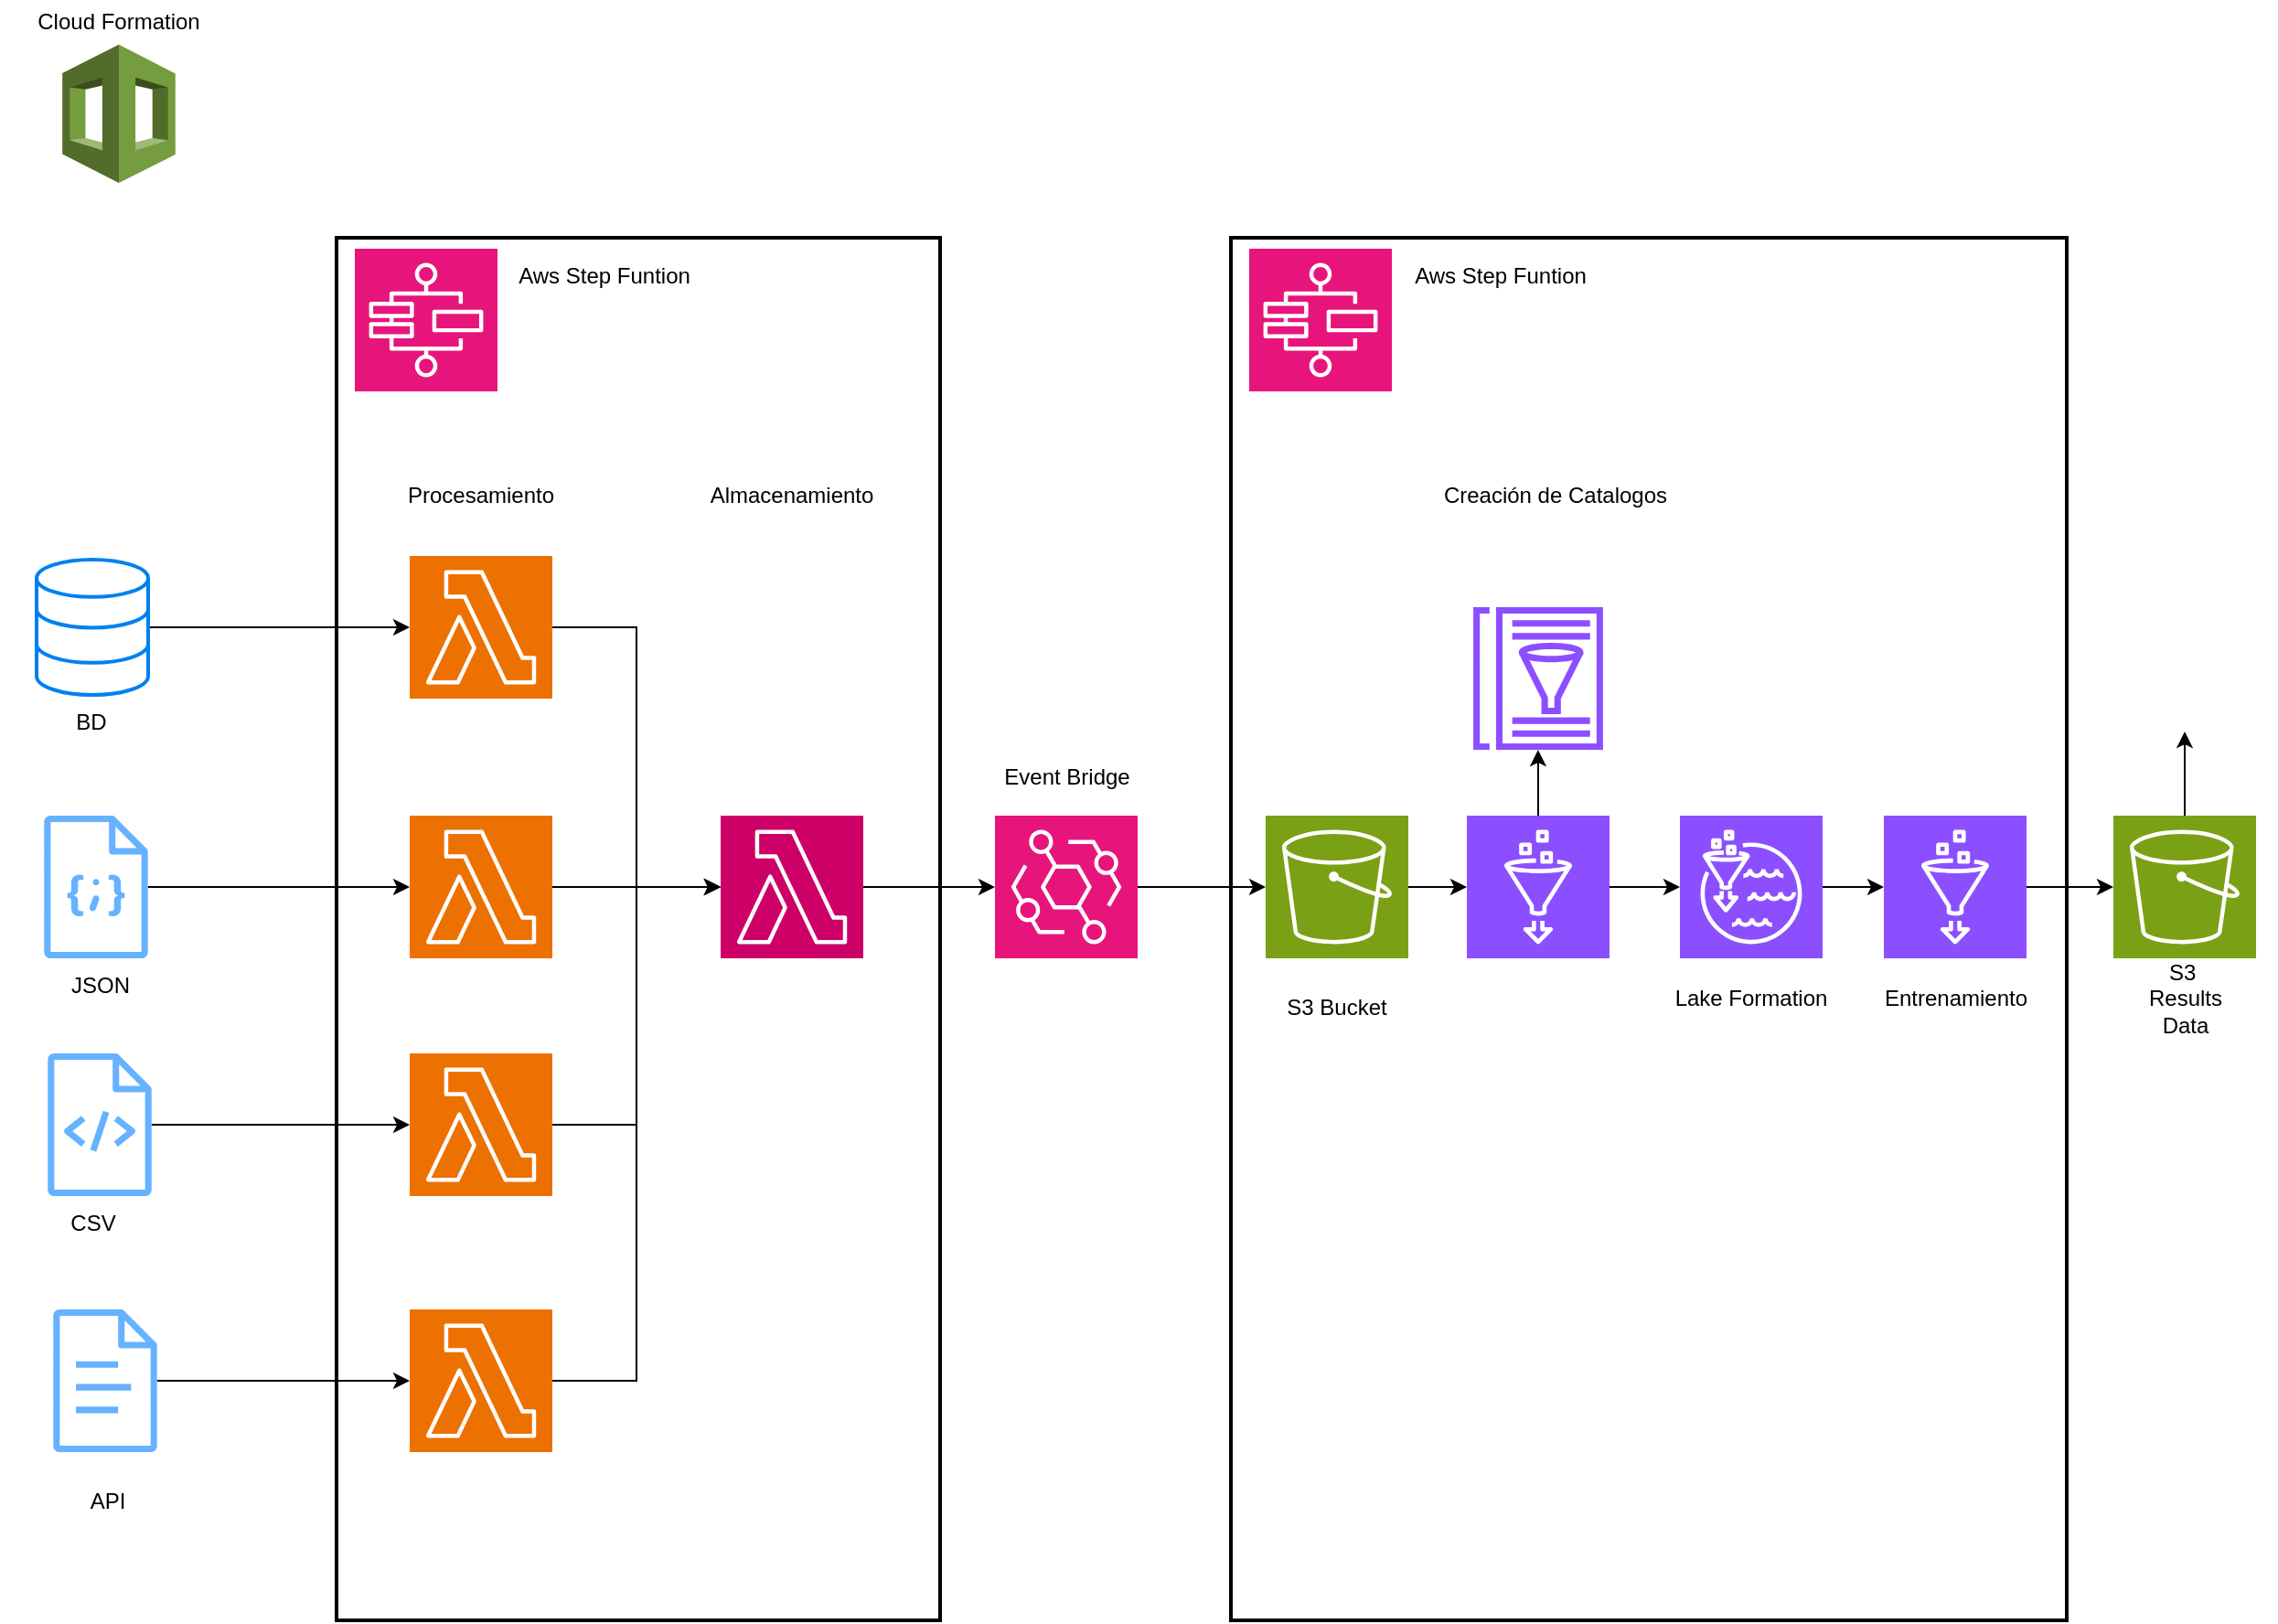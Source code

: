 <mxfile version="26.2.14">
  <diagram name="Página-1" id="gfYEeVXDrZuQ-25ZXmSc">
    <mxGraphModel dx="1854" dy="933" grid="1" gridSize="10" guides="1" tooltips="1" connect="1" arrows="1" fold="1" page="1" pageScale="1" pageWidth="300" pageHeight="1000" math="0" shadow="0">
      <root>
        <mxCell id="0" />
        <mxCell id="1" parent="0" />
        <mxCell id="uiOcUS1UXc89rVokBoGU-22" style="edgeStyle=orthogonalEdgeStyle;rounded=0;orthogonalLoop=1;jettySize=auto;html=1;" parent="1" source="uiOcUS1UXc89rVokBoGU-13" target="uiOcUS1UXc89rVokBoGU-18" edge="1">
          <mxGeometry relative="1" as="geometry" />
        </mxCell>
        <mxCell id="uiOcUS1UXc89rVokBoGU-19" style="edgeStyle=orthogonalEdgeStyle;rounded=0;orthogonalLoop=1;jettySize=auto;html=1;entryX=0;entryY=0.5;entryDx=0;entryDy=0;entryPerimeter=0;" parent="1" source="uiOcUS1UXc89rVokBoGU-15" target="uiOcUS1UXc89rVokBoGU-8" edge="1">
          <mxGeometry relative="1" as="geometry" />
        </mxCell>
        <mxCell id="uiOcUS1UXc89rVokBoGU-20" style="edgeStyle=orthogonalEdgeStyle;rounded=0;orthogonalLoop=1;jettySize=auto;html=1;entryX=0;entryY=0.5;entryDx=0;entryDy=0;entryPerimeter=0;" parent="1" source="uiOcUS1UXc89rVokBoGU-3" target="uiOcUS1UXc89rVokBoGU-9" edge="1">
          <mxGeometry relative="1" as="geometry" />
        </mxCell>
        <mxCell id="uiOcUS1UXc89rVokBoGU-21" style="edgeStyle=orthogonalEdgeStyle;rounded=0;orthogonalLoop=1;jettySize=auto;html=1;entryX=0;entryY=0.5;entryDx=0;entryDy=0;entryPerimeter=0;" parent="1" source="uiOcUS1UXc89rVokBoGU-2" target="uiOcUS1UXc89rVokBoGU-17" edge="1">
          <mxGeometry relative="1" as="geometry" />
        </mxCell>
        <mxCell id="uiOcUS1UXc89rVokBoGU-43" style="edgeStyle=orthogonalEdgeStyle;rounded=0;orthogonalLoop=1;jettySize=auto;html=1;" parent="1" source="uiOcUS1UXc89rVokBoGU-66" target="uiOcUS1UXc89rVokBoGU-6" edge="1">
          <mxGeometry relative="1" as="geometry" />
        </mxCell>
        <mxCell id="uiOcUS1UXc89rVokBoGU-54" value="&lt;span id=&quot;docs-internal-guid-f54655bc-7fff-d866-c26d-fa4de6e5eb7c&quot;&gt;&lt;span style=&quot;font-family: Arial, sans-serif; background-color: transparent; font-variant-numeric: normal; font-variant-east-asian: normal; font-variant-alternates: normal; font-variant-position: normal; font-variant-emoji: normal; vertical-align: baseline; white-space-collapse: preserve;&quot;&gt;&lt;font&gt;Entrenamiento&lt;/font&gt;&lt;/span&gt;&lt;/span&gt;" style="text;html=1;align=center;verticalAlign=middle;whiteSpace=wrap;rounded=0;" parent="1" vertex="1">
          <mxGeometry x="808.5" y="581" width="161" height="30" as="geometry" />
        </mxCell>
        <mxCell id="uiOcUS1UXc89rVokBoGU-63" style="edgeStyle=orthogonalEdgeStyle;rounded=0;orthogonalLoop=1;jettySize=auto;html=1;entryX=0;entryY=0.5;entryDx=0;entryDy=0;entryPerimeter=0;" parent="1" source="uiOcUS1UXc89rVokBoGU-52" target="uiOcUS1UXc89rVokBoGU-62" edge="1">
          <mxGeometry relative="1" as="geometry" />
        </mxCell>
        <mxCell id="uiOcUS1UXc89rVokBoGU-71" value="" style="edgeStyle=orthogonalEdgeStyle;rounded=0;orthogonalLoop=1;jettySize=auto;html=1;" parent="1" source="uiOcUS1UXc89rVokBoGU-28" target="uiOcUS1UXc89rVokBoGU-66" edge="1">
          <mxGeometry relative="1" as="geometry">
            <mxPoint x="242" y="510" as="sourcePoint" />
            <mxPoint x="242" y="680" as="targetPoint" />
          </mxGeometry>
        </mxCell>
        <mxCell id="uiOcUS1UXc89rVokBoGU-66" value="" style="sketch=0;points=[[0,0,0],[0.25,0,0],[0.5,0,0],[0.75,0,0],[1,0,0],[0,1,0],[0.25,1,0],[0.5,1,0],[0.75,1,0],[1,1,0],[0,0.25,0],[0,0.5,0],[0,0.75,0],[1,0.25,0],[1,0.5,0],[1,0.75,0]];outlineConnect=0;fontColor=#232F3E;fillColor=#E7157B;strokeColor=#ffffff;dashed=0;verticalLabelPosition=bottom;verticalAlign=top;align=center;html=1;fontSize=12;fontStyle=0;aspect=fixed;shape=mxgraph.aws4.resourceIcon;resIcon=mxgraph.aws4.eventbridge;" parent="1" vertex="1">
          <mxGeometry x="364" y="496" width="78" height="78" as="geometry" />
        </mxCell>
        <mxCell id="uiOcUS1UXc89rVokBoGU-74" value="&lt;font face=&quot;Arial, sans-serif&quot;&gt;&lt;span style=&quot;white-space-collapse: preserve;&quot;&gt;Event Bridge&lt;/span&gt;&lt;/font&gt;" style="text;html=1;align=center;verticalAlign=middle;whiteSpace=wrap;rounded=0;" parent="1" vertex="1">
          <mxGeometry x="322.5" y="460" width="161" height="30" as="geometry" />
        </mxCell>
        <mxCell id="-XqWnuMyjsbEsFp_BdXn-17" value="" style="group" vertex="1" connectable="0" parent="1">
          <mxGeometry x="-180" y="50" width="130" height="100" as="geometry" />
        </mxCell>
        <mxCell id="-XqWnuMyjsbEsFp_BdXn-14" value="" style="outlineConnect=0;dashed=0;verticalLabelPosition=bottom;verticalAlign=top;align=center;html=1;shape=mxgraph.aws3.cloudformation;fillColor=#759C3E;gradientColor=none;" vertex="1" parent="-XqWnuMyjsbEsFp_BdXn-17">
          <mxGeometry x="34.115" y="24.39" width="61.77" height="75.61" as="geometry" />
        </mxCell>
        <mxCell id="-XqWnuMyjsbEsFp_BdXn-16" value="&lt;font face=&quot;Arial, sans-serif&quot;&gt;&lt;span style=&quot;white-space-collapse: preserve;&quot;&gt;Cloud Formation&lt;/span&gt;&lt;/font&gt;" style="text;html=1;align=center;verticalAlign=middle;whiteSpace=wrap;rounded=0;" vertex="1" parent="-XqWnuMyjsbEsFp_BdXn-17">
          <mxGeometry width="130" height="24.39" as="geometry" />
        </mxCell>
        <mxCell id="-XqWnuMyjsbEsFp_BdXn-18" value="" style="group" vertex="1" connectable="0" parent="1">
          <mxGeometry x="-160" y="356" width="69" height="530" as="geometry" />
        </mxCell>
        <mxCell id="uiOcUS1UXc89rVokBoGU-2" value="" style="sketch=0;outlineConnect=0;fontColor=#232F3E;gradientColor=none;fillColor=#66B2FF;strokeColor=none;dashed=0;verticalLabelPosition=bottom;verticalAlign=top;align=center;html=1;fontSize=12;fontStyle=0;aspect=fixed;pointerEvents=1;shape=mxgraph.aws4.source_code;" parent="-XqWnuMyjsbEsFp_BdXn-18" vertex="1">
          <mxGeometry x="6" y="270" width="57" height="78" as="geometry" />
        </mxCell>
        <mxCell id="uiOcUS1UXc89rVokBoGU-3" value="" style="sketch=0;outlineConnect=0;fontColor=#232F3E;gradientColor=none;fillColor=#66B2FF;strokeColor=none;dashed=0;verticalLabelPosition=bottom;verticalAlign=top;align=center;html=1;fontSize=12;fontStyle=0;aspect=fixed;pointerEvents=1;shape=mxgraph.aws4.json_script;" parent="-XqWnuMyjsbEsFp_BdXn-18" vertex="1">
          <mxGeometry x="4" y="140" width="57" height="78" as="geometry" />
        </mxCell>
        <mxCell id="uiOcUS1UXc89rVokBoGU-10" value="BD" style="text;html=1;align=center;verticalAlign=middle;whiteSpace=wrap;rounded=0;" parent="-XqWnuMyjsbEsFp_BdXn-18" vertex="1">
          <mxGeometry y="74" width="60" height="30" as="geometry" />
        </mxCell>
        <mxCell id="uiOcUS1UXc89rVokBoGU-11" value="JSON" style="text;html=1;align=center;verticalAlign=middle;whiteSpace=wrap;rounded=0;" parent="-XqWnuMyjsbEsFp_BdXn-18" vertex="1">
          <mxGeometry x="4.5" y="218" width="60" height="30" as="geometry" />
        </mxCell>
        <mxCell id="uiOcUS1UXc89rVokBoGU-12" value="CSV" style="text;html=1;align=center;verticalAlign=middle;whiteSpace=wrap;rounded=0;" parent="-XqWnuMyjsbEsFp_BdXn-18" vertex="1">
          <mxGeometry x="1" y="348" width="60" height="30" as="geometry" />
        </mxCell>
        <mxCell id="uiOcUS1UXc89rVokBoGU-13" value="" style="sketch=0;outlineConnect=0;fontColor=#232F3E;gradientColor=none;fillColor=#66B2FF;strokeColor=none;dashed=0;verticalLabelPosition=bottom;verticalAlign=top;align=center;html=1;fontSize=12;fontStyle=0;aspect=fixed;pointerEvents=1;shape=mxgraph.aws4.document;" parent="-XqWnuMyjsbEsFp_BdXn-18" vertex="1">
          <mxGeometry x="9" y="410" width="57" height="78" as="geometry" />
        </mxCell>
        <mxCell id="uiOcUS1UXc89rVokBoGU-14" value="API" style="text;html=1;align=center;verticalAlign=middle;whiteSpace=wrap;rounded=0;" parent="-XqWnuMyjsbEsFp_BdXn-18" vertex="1">
          <mxGeometry x="9" y="500" width="60" height="30" as="geometry" />
        </mxCell>
        <mxCell id="uiOcUS1UXc89rVokBoGU-15" value="" style="html=1;verticalLabelPosition=bottom;align=center;labelBackgroundColor=#ffffff;verticalAlign=top;strokeWidth=2;strokeColor=#0080F0;shadow=0;dashed=0;shape=mxgraph.ios7.icons.data;" parent="-XqWnuMyjsbEsFp_BdXn-18" vertex="1">
          <mxGeometry width="61" height="74" as="geometry" />
        </mxCell>
        <mxCell id="-XqWnuMyjsbEsFp_BdXn-19" value="" style="group" vertex="1" connectable="0" parent="1">
          <mxGeometry x="493" y="180" width="457" height="756" as="geometry" />
        </mxCell>
        <mxCell id="-XqWnuMyjsbEsFp_BdXn-8" style="edgeStyle=orthogonalEdgeStyle;rounded=0;orthogonalLoop=1;jettySize=auto;html=1;" edge="1" parent="-XqWnuMyjsbEsFp_BdXn-19" source="uiOcUS1UXc89rVokBoGU-6" target="uiOcUS1UXc89rVokBoGU-44">
          <mxGeometry relative="1" as="geometry" />
        </mxCell>
        <mxCell id="uiOcUS1UXc89rVokBoGU-6" value="" style="sketch=0;points=[[0,0,0],[0.25,0,0],[0.5,0,0],[0.75,0,0],[1,0,0],[0,1,0],[0.25,1,0],[0.5,1,0],[0.75,1,0],[1,1,0],[0,0.25,0],[0,0.5,0],[0,0.75,0],[1,0.25,0],[1,0.5,0],[1,0.75,0]];outlineConnect=0;fontColor=#232F3E;fillColor=#7AA116;strokeColor=#ffffff;dashed=0;verticalLabelPosition=bottom;verticalAlign=top;align=center;html=1;fontSize=12;fontStyle=0;aspect=fixed;shape=mxgraph.aws4.resourceIcon;resIcon=mxgraph.aws4.s3;" parent="-XqWnuMyjsbEsFp_BdXn-19" vertex="1">
          <mxGeometry x="19" y="316" width="78" height="78" as="geometry" />
        </mxCell>
        <mxCell id="uiOcUS1UXc89rVokBoGU-7" value="S3 Bucket" style="text;html=1;align=center;verticalAlign=middle;whiteSpace=wrap;rounded=0;" parent="-XqWnuMyjsbEsFp_BdXn-19" vertex="1">
          <mxGeometry x="28" y="406" width="60" height="30" as="geometry" />
        </mxCell>
        <mxCell id="uiOcUS1UXc89rVokBoGU-47" style="edgeStyle=orthogonalEdgeStyle;rounded=0;orthogonalLoop=1;jettySize=auto;html=1;" parent="-XqWnuMyjsbEsFp_BdXn-19" source="uiOcUS1UXc89rVokBoGU-44" target="uiOcUS1UXc89rVokBoGU-45" edge="1">
          <mxGeometry relative="1" as="geometry" />
        </mxCell>
        <mxCell id="uiOcUS1UXc89rVokBoGU-44" value="" style="sketch=0;points=[[0,0,0],[0.25,0,0],[0.5,0,0],[0.75,0,0],[1,0,0],[0,1,0],[0.25,1,0],[0.5,1,0],[0.75,1,0],[1,1,0],[0,0.25,0],[0,0.5,0],[0,0.75,0],[1,0.25,0],[1,0.5,0],[1,0.75,0]];outlineConnect=0;fontColor=#232F3E;fillColor=#8C4FFF;strokeColor=#ffffff;dashed=0;verticalLabelPosition=bottom;verticalAlign=top;align=center;html=1;fontSize=12;fontStyle=0;aspect=fixed;shape=mxgraph.aws4.resourceIcon;resIcon=mxgraph.aws4.glue;" parent="-XqWnuMyjsbEsFp_BdXn-19" vertex="1">
          <mxGeometry x="129" y="316" width="78" height="78" as="geometry" />
        </mxCell>
        <mxCell id="uiOcUS1UXc89rVokBoGU-45" value="" style="sketch=0;outlineConnect=0;fontColor=#232F3E;gradientColor=none;fillColor=#8C4FFF;strokeColor=none;dashed=0;verticalLabelPosition=bottom;verticalAlign=top;align=center;html=1;fontSize=12;fontStyle=0;aspect=fixed;pointerEvents=1;shape=mxgraph.aws4.glue_data_catalog;" parent="-XqWnuMyjsbEsFp_BdXn-19" vertex="1">
          <mxGeometry x="132" y="202" width="72" height="78" as="geometry" />
        </mxCell>
        <mxCell id="uiOcUS1UXc89rVokBoGU-49" style="edgeStyle=orthogonalEdgeStyle;rounded=0;orthogonalLoop=1;jettySize=auto;html=1;" parent="-XqWnuMyjsbEsFp_BdXn-19" source="uiOcUS1UXc89rVokBoGU-44" edge="1" target="uiOcUS1UXc89rVokBoGU-51">
          <mxGeometry relative="1" as="geometry">
            <mxPoint x="254" y="354" as="targetPoint" />
          </mxGeometry>
        </mxCell>
        <mxCell id="uiOcUS1UXc89rVokBoGU-51" value="" style="sketch=0;points=[[0,0,0],[0.25,0,0],[0.5,0,0],[0.75,0,0],[1,0,0],[0,1,0],[0.25,1,0],[0.5,1,0],[0.75,1,0],[1,1,0],[0,0.25,0],[0,0.5,0],[0,0.75,0],[1,0.25,0],[1,0.5,0],[1,0.75,0]];outlineConnect=0;fontColor=#232F3E;fillColor=#8C4FFF;strokeColor=#ffffff;dashed=0;verticalLabelPosition=bottom;verticalAlign=top;align=center;html=1;fontSize=12;fontStyle=0;aspect=fixed;shape=mxgraph.aws4.resourceIcon;resIcon=mxgraph.aws4.lake_formation;" parent="-XqWnuMyjsbEsFp_BdXn-19" vertex="1">
          <mxGeometry x="245.5" y="316" width="78" height="78" as="geometry" />
        </mxCell>
        <mxCell id="uiOcUS1UXc89rVokBoGU-52" value="" style="sketch=0;points=[[0,0,0],[0.25,0,0],[0.5,0,0],[0.75,0,0],[1,0,0],[0,1,0],[0.25,1,0],[0.5,1,0],[0.75,1,0],[1,1,0],[0,0.25,0],[0,0.5,0],[0,0.75,0],[1,0.25,0],[1,0.5,0],[1,0.75,0]];outlineConnect=0;fontColor=#232F3E;fillColor=#8C4FFF;strokeColor=#ffffff;dashed=0;verticalLabelPosition=bottom;verticalAlign=top;align=center;html=1;fontSize=12;fontStyle=0;aspect=fixed;shape=mxgraph.aws4.resourceIcon;resIcon=mxgraph.aws4.glue;" parent="-XqWnuMyjsbEsFp_BdXn-19" vertex="1">
          <mxGeometry x="357" y="316" width="78" height="78" as="geometry" />
        </mxCell>
        <mxCell id="uiOcUS1UXc89rVokBoGU-53" style="edgeStyle=orthogonalEdgeStyle;rounded=0;orthogonalLoop=1;jettySize=auto;html=1;entryX=0;entryY=0.5;entryDx=0;entryDy=0;entryPerimeter=0;" parent="-XqWnuMyjsbEsFp_BdXn-19" source="uiOcUS1UXc89rVokBoGU-51" target="uiOcUS1UXc89rVokBoGU-52" edge="1">
          <mxGeometry relative="1" as="geometry" />
        </mxCell>
        <mxCell id="uiOcUS1UXc89rVokBoGU-55" value="&lt;span id=&quot;docs-internal-guid-f54655bc-7fff-d866-c26d-fa4de6e5eb7c&quot;&gt;&lt;span style=&quot;font-family: Arial, sans-serif; background-color: transparent; font-variant-numeric: normal; font-variant-east-asian: normal; font-variant-alternates: normal; font-variant-position: normal; font-variant-emoji: normal; vertical-align: baseline; white-space-collapse: preserve;&quot;&gt;&lt;font&gt;Lake Formation&lt;/font&gt;&lt;/span&gt;&lt;/span&gt;" style="text;html=1;align=center;verticalAlign=middle;whiteSpace=wrap;rounded=0;" parent="-XqWnuMyjsbEsFp_BdXn-19" vertex="1">
          <mxGeometry x="204" y="401" width="161" height="30" as="geometry" />
        </mxCell>
        <mxCell id="uiOcUS1UXc89rVokBoGU-56" value="&lt;font face=&quot;Arial, sans-serif&quot;&gt;&lt;span style=&quot;white-space-collapse: preserve;&quot;&gt;Creación de Catalogos&lt;/span&gt;&lt;/font&gt;" style="text;html=1;align=center;verticalAlign=middle;whiteSpace=wrap;rounded=0;" parent="-XqWnuMyjsbEsFp_BdXn-19" vertex="1">
          <mxGeometry x="97" y="126" width="161" height="30" as="geometry" />
        </mxCell>
        <mxCell id="-XqWnuMyjsbEsFp_BdXn-10" value="" style="sketch=0;points=[[0,0,0],[0.25,0,0],[0.5,0,0],[0.75,0,0],[1,0,0],[0,1,0],[0.25,1,0],[0.5,1,0],[0.75,1,0],[1,1,0],[0,0.25,0],[0,0.5,0],[0,0.75,0],[1,0.25,0],[1,0.5,0],[1,0.75,0]];outlineConnect=0;fontColor=#232F3E;fillColor=#E7157B;strokeColor=#ffffff;dashed=0;verticalLabelPosition=bottom;verticalAlign=top;align=center;html=1;fontSize=12;fontStyle=0;aspect=fixed;shape=mxgraph.aws4.resourceIcon;resIcon=mxgraph.aws4.step_functions;" vertex="1" parent="-XqWnuMyjsbEsFp_BdXn-19">
          <mxGeometry x="10" y="6" width="78" height="78" as="geometry" />
        </mxCell>
        <mxCell id="-XqWnuMyjsbEsFp_BdXn-11" value="&lt;font face=&quot;Arial, sans-serif&quot;&gt;&lt;span style=&quot;white-space-collapse: preserve;&quot;&gt;Aws Step Funtion&lt;/span&gt;&lt;/font&gt;" style="text;html=1;align=center;verticalAlign=middle;whiteSpace=wrap;rounded=0;" vertex="1" parent="-XqWnuMyjsbEsFp_BdXn-19">
          <mxGeometry x="67" y="6" width="161" height="30" as="geometry" />
        </mxCell>
        <mxCell id="-XqWnuMyjsbEsFp_BdXn-13" value="" style="rounded=0;whiteSpace=wrap;html=1;fillColor=none;strokeWidth=2;" vertex="1" parent="-XqWnuMyjsbEsFp_BdXn-19">
          <mxGeometry width="457" height="756" as="geometry" />
        </mxCell>
        <mxCell id="-XqWnuMyjsbEsFp_BdXn-20" value="" style="group" vertex="1" connectable="0" parent="1">
          <mxGeometry x="4" y="180" width="330" height="756" as="geometry" />
        </mxCell>
        <mxCell id="-XqWnuMyjsbEsFp_BdXn-5" value="" style="rounded=0;whiteSpace=wrap;html=1;fillColor=none;strokeWidth=2;" vertex="1" parent="-XqWnuMyjsbEsFp_BdXn-20">
          <mxGeometry width="330" height="756" as="geometry" />
        </mxCell>
        <mxCell id="uiOcUS1UXc89rVokBoGU-8" value="" style="sketch=0;points=[[0,0,0],[0.25,0,0],[0.5,0,0],[0.75,0,0],[1,0,0],[0,1,0],[0.25,1,0],[0.5,1,0],[0.75,1,0],[1,1,0],[0,0.25,0],[0,0.5,0],[0,0.75,0],[1,0.25,0],[1,0.5,0],[1,0.75,0]];outlineConnect=0;fontColor=#232F3E;fillColor=#ED7100;strokeColor=#ffffff;dashed=0;verticalLabelPosition=bottom;verticalAlign=top;align=center;html=1;fontSize=12;fontStyle=0;aspect=fixed;shape=mxgraph.aws4.resourceIcon;resIcon=mxgraph.aws4.lambda;" parent="-XqWnuMyjsbEsFp_BdXn-20" vertex="1">
          <mxGeometry x="40" y="174" width="78" height="78" as="geometry" />
        </mxCell>
        <mxCell id="uiOcUS1UXc89rVokBoGU-39" style="edgeStyle=orthogonalEdgeStyle;rounded=0;orthogonalLoop=1;jettySize=auto;html=1;" parent="-XqWnuMyjsbEsFp_BdXn-20" source="uiOcUS1UXc89rVokBoGU-9" target="uiOcUS1UXc89rVokBoGU-28" edge="1">
          <mxGeometry relative="1" as="geometry" />
        </mxCell>
        <mxCell id="uiOcUS1UXc89rVokBoGU-9" value="" style="sketch=0;points=[[0,0,0],[0.25,0,0],[0.5,0,0],[0.75,0,0],[1,0,0],[0,1,0],[0.25,1,0],[0.5,1,0],[0.75,1,0],[1,1,0],[0,0.25,0],[0,0.5,0],[0,0.75,0],[1,0.25,0],[1,0.5,0],[1,0.75,0]];outlineConnect=0;fontColor=#232F3E;fillColor=#ED7100;strokeColor=#ffffff;dashed=0;verticalLabelPosition=bottom;verticalAlign=top;align=center;html=1;fontSize=12;fontStyle=0;aspect=fixed;shape=mxgraph.aws4.resourceIcon;resIcon=mxgraph.aws4.lambda;" parent="-XqWnuMyjsbEsFp_BdXn-20" vertex="1">
          <mxGeometry x="40" y="316" width="78" height="78" as="geometry" />
        </mxCell>
        <mxCell id="uiOcUS1UXc89rVokBoGU-17" value="" style="sketch=0;points=[[0,0,0],[0.25,0,0],[0.5,0,0],[0.75,0,0],[1,0,0],[0,1,0],[0.25,1,0],[0.5,1,0],[0.75,1,0],[1,1,0],[0,0.25,0],[0,0.5,0],[0,0.75,0],[1,0.25,0],[1,0.5,0],[1,0.75,0]];outlineConnect=0;fontColor=#232F3E;fillColor=#ED7100;strokeColor=#ffffff;dashed=0;verticalLabelPosition=bottom;verticalAlign=top;align=center;html=1;fontSize=12;fontStyle=0;aspect=fixed;shape=mxgraph.aws4.resourceIcon;resIcon=mxgraph.aws4.lambda;" parent="-XqWnuMyjsbEsFp_BdXn-20" vertex="1">
          <mxGeometry x="40" y="446" width="78" height="78" as="geometry" />
        </mxCell>
        <mxCell id="uiOcUS1UXc89rVokBoGU-18" value="" style="sketch=0;points=[[0,0,0],[0.25,0,0],[0.5,0,0],[0.75,0,0],[1,0,0],[0,1,0],[0.25,1,0],[0.5,1,0],[0.75,1,0],[1,1,0],[0,0.25,0],[0,0.5,0],[0,0.75,0],[1,0.25,0],[1,0.5,0],[1,0.75,0]];outlineConnect=0;fontColor=#232F3E;fillColor=#ED7100;strokeColor=#ffffff;dashed=0;verticalLabelPosition=bottom;verticalAlign=top;align=center;html=1;fontSize=12;fontStyle=0;aspect=fixed;shape=mxgraph.aws4.resourceIcon;resIcon=mxgraph.aws4.lambda;" parent="-XqWnuMyjsbEsFp_BdXn-20" vertex="1">
          <mxGeometry x="40" y="586" width="78" height="78" as="geometry" />
        </mxCell>
        <mxCell id="uiOcUS1UXc89rVokBoGU-28" value="" style="sketch=0;points=[[0,0,0],[0.25,0,0],[0.5,0,0],[0.75,0,0],[1,0,0],[0,1,0],[0.25,1,0],[0.5,1,0],[0.75,1,0],[1,1,0],[0,0.25,0],[0,0.5,0],[0,0.75,0],[1,0.25,0],[1,0.5,0],[1,0.75,0]];outlineConnect=0;fontColor=#232F3E;fillColor=#CC0066;strokeColor=#ffffff;dashed=0;verticalLabelPosition=bottom;verticalAlign=top;align=center;html=1;fontSize=12;fontStyle=0;aspect=fixed;shape=mxgraph.aws4.resourceIcon;resIcon=mxgraph.aws4.lambda;" parent="-XqWnuMyjsbEsFp_BdXn-20" vertex="1">
          <mxGeometry x="210" y="316" width="78" height="78" as="geometry" />
        </mxCell>
        <mxCell id="uiOcUS1UXc89rVokBoGU-35" value="Almacenamiento" style="text;html=1;align=center;verticalAlign=middle;whiteSpace=wrap;rounded=0;" parent="-XqWnuMyjsbEsFp_BdXn-20" vertex="1">
          <mxGeometry x="219" y="126" width="60" height="30" as="geometry" />
        </mxCell>
        <mxCell id="uiOcUS1UXc89rVokBoGU-37" value="Procesamiento" style="text;html=1;align=center;verticalAlign=middle;whiteSpace=wrap;rounded=0;" parent="-XqWnuMyjsbEsFp_BdXn-20" vertex="1">
          <mxGeometry x="49" y="126" width="60" height="30" as="geometry" />
        </mxCell>
        <mxCell id="uiOcUS1UXc89rVokBoGU-38" style="edgeStyle=orthogonalEdgeStyle;rounded=0;orthogonalLoop=1;jettySize=auto;html=1;entryX=0;entryY=0.5;entryDx=0;entryDy=0;entryPerimeter=0;" parent="-XqWnuMyjsbEsFp_BdXn-20" source="uiOcUS1UXc89rVokBoGU-8" target="uiOcUS1UXc89rVokBoGU-28" edge="1">
          <mxGeometry relative="1" as="geometry" />
        </mxCell>
        <mxCell id="uiOcUS1UXc89rVokBoGU-41" style="edgeStyle=orthogonalEdgeStyle;rounded=0;orthogonalLoop=1;jettySize=auto;html=1;entryX=0;entryY=0.5;entryDx=0;entryDy=0;entryPerimeter=0;" parent="-XqWnuMyjsbEsFp_BdXn-20" source="uiOcUS1UXc89rVokBoGU-17" target="uiOcUS1UXc89rVokBoGU-28" edge="1">
          <mxGeometry relative="1" as="geometry" />
        </mxCell>
        <mxCell id="uiOcUS1UXc89rVokBoGU-42" style="edgeStyle=orthogonalEdgeStyle;rounded=0;orthogonalLoop=1;jettySize=auto;html=1;entryX=0;entryY=0.5;entryDx=0;entryDy=0;entryPerimeter=0;" parent="-XqWnuMyjsbEsFp_BdXn-20" source="uiOcUS1UXc89rVokBoGU-18" target="uiOcUS1UXc89rVokBoGU-28" edge="1">
          <mxGeometry relative="1" as="geometry" />
        </mxCell>
        <mxCell id="-XqWnuMyjsbEsFp_BdXn-1" value="" style="sketch=0;points=[[0,0,0],[0.25,0,0],[0.5,0,0],[0.75,0,0],[1,0,0],[0,1,0],[0.25,1,0],[0.5,1,0],[0.75,1,0],[1,1,0],[0,0.25,0],[0,0.5,0],[0,0.75,0],[1,0.25,0],[1,0.5,0],[1,0.75,0]];outlineConnect=0;fontColor=#232F3E;fillColor=#E7157B;strokeColor=#ffffff;dashed=0;verticalLabelPosition=bottom;verticalAlign=top;align=center;html=1;fontSize=12;fontStyle=0;aspect=fixed;shape=mxgraph.aws4.resourceIcon;resIcon=mxgraph.aws4.step_functions;" vertex="1" parent="-XqWnuMyjsbEsFp_BdXn-20">
          <mxGeometry x="10" y="6" width="78" height="78" as="geometry" />
        </mxCell>
        <mxCell id="-XqWnuMyjsbEsFp_BdXn-7" value="&lt;font face=&quot;Arial, sans-serif&quot;&gt;&lt;span style=&quot;white-space-collapse: preserve;&quot;&gt;Aws Step Funtion&lt;/span&gt;&lt;/font&gt;" style="text;html=1;align=center;verticalAlign=middle;whiteSpace=wrap;rounded=0;" vertex="1" parent="-XqWnuMyjsbEsFp_BdXn-20">
          <mxGeometry x="66" y="6" width="161" height="30" as="geometry" />
        </mxCell>
        <mxCell id="-XqWnuMyjsbEsFp_BdXn-23" value="" style="group" vertex="1" connectable="0" parent="1">
          <mxGeometry x="964.5" y="350" width="100" height="261" as="geometry" />
        </mxCell>
        <mxCell id="uiOcUS1UXc89rVokBoGU-60" value="" style="shape=image;imageAspect=0;aspect=fixed;verticalLabelPosition=bottom;verticalAlign=top;image=https://discover.strongdm.com/hs-fs/hubfs/Technology%20Images/apache-superset.png?width=150&amp;height=150&amp;name=apache-superset.png;" parent="-XqWnuMyjsbEsFp_BdXn-23" vertex="1">
          <mxGeometry width="100" height="100" as="geometry" />
        </mxCell>
        <mxCell id="-XqWnuMyjsbEsFp_BdXn-22" style="edgeStyle=orthogonalEdgeStyle;rounded=0;orthogonalLoop=1;jettySize=auto;html=1;" edge="1" parent="-XqWnuMyjsbEsFp_BdXn-23" source="uiOcUS1UXc89rVokBoGU-62" target="uiOcUS1UXc89rVokBoGU-60">
          <mxGeometry relative="1" as="geometry" />
        </mxCell>
        <mxCell id="uiOcUS1UXc89rVokBoGU-62" value="" style="sketch=0;points=[[0,0,0],[0.25,0,0],[0.5,0,0],[0.75,0,0],[1,0,0],[0,1,0],[0.25,1,0],[0.5,1,0],[0.75,1,0],[1,1,0],[0,0.25,0],[0,0.5,0],[0,0.75,0],[1,0.25,0],[1,0.5,0],[1,0.75,0]];outlineConnect=0;fontColor=#232F3E;fillColor=#7AA116;strokeColor=#ffffff;dashed=0;verticalLabelPosition=bottom;verticalAlign=top;align=center;html=1;fontSize=12;fontStyle=0;aspect=fixed;shape=mxgraph.aws4.resourceIcon;resIcon=mxgraph.aws4.s3;" parent="-XqWnuMyjsbEsFp_BdXn-23" vertex="1">
          <mxGeometry x="11" y="146" width="78" height="78" as="geometry" />
        </mxCell>
        <mxCell id="uiOcUS1UXc89rVokBoGU-65" value="S3&amp;nbsp;&lt;div&gt;Results Data&lt;/div&gt;" style="text;html=1;align=center;verticalAlign=middle;whiteSpace=wrap;rounded=0;" parent="-XqWnuMyjsbEsFp_BdXn-23" vertex="1">
          <mxGeometry x="20" y="231" width="60" height="30" as="geometry" />
        </mxCell>
      </root>
    </mxGraphModel>
  </diagram>
</mxfile>
